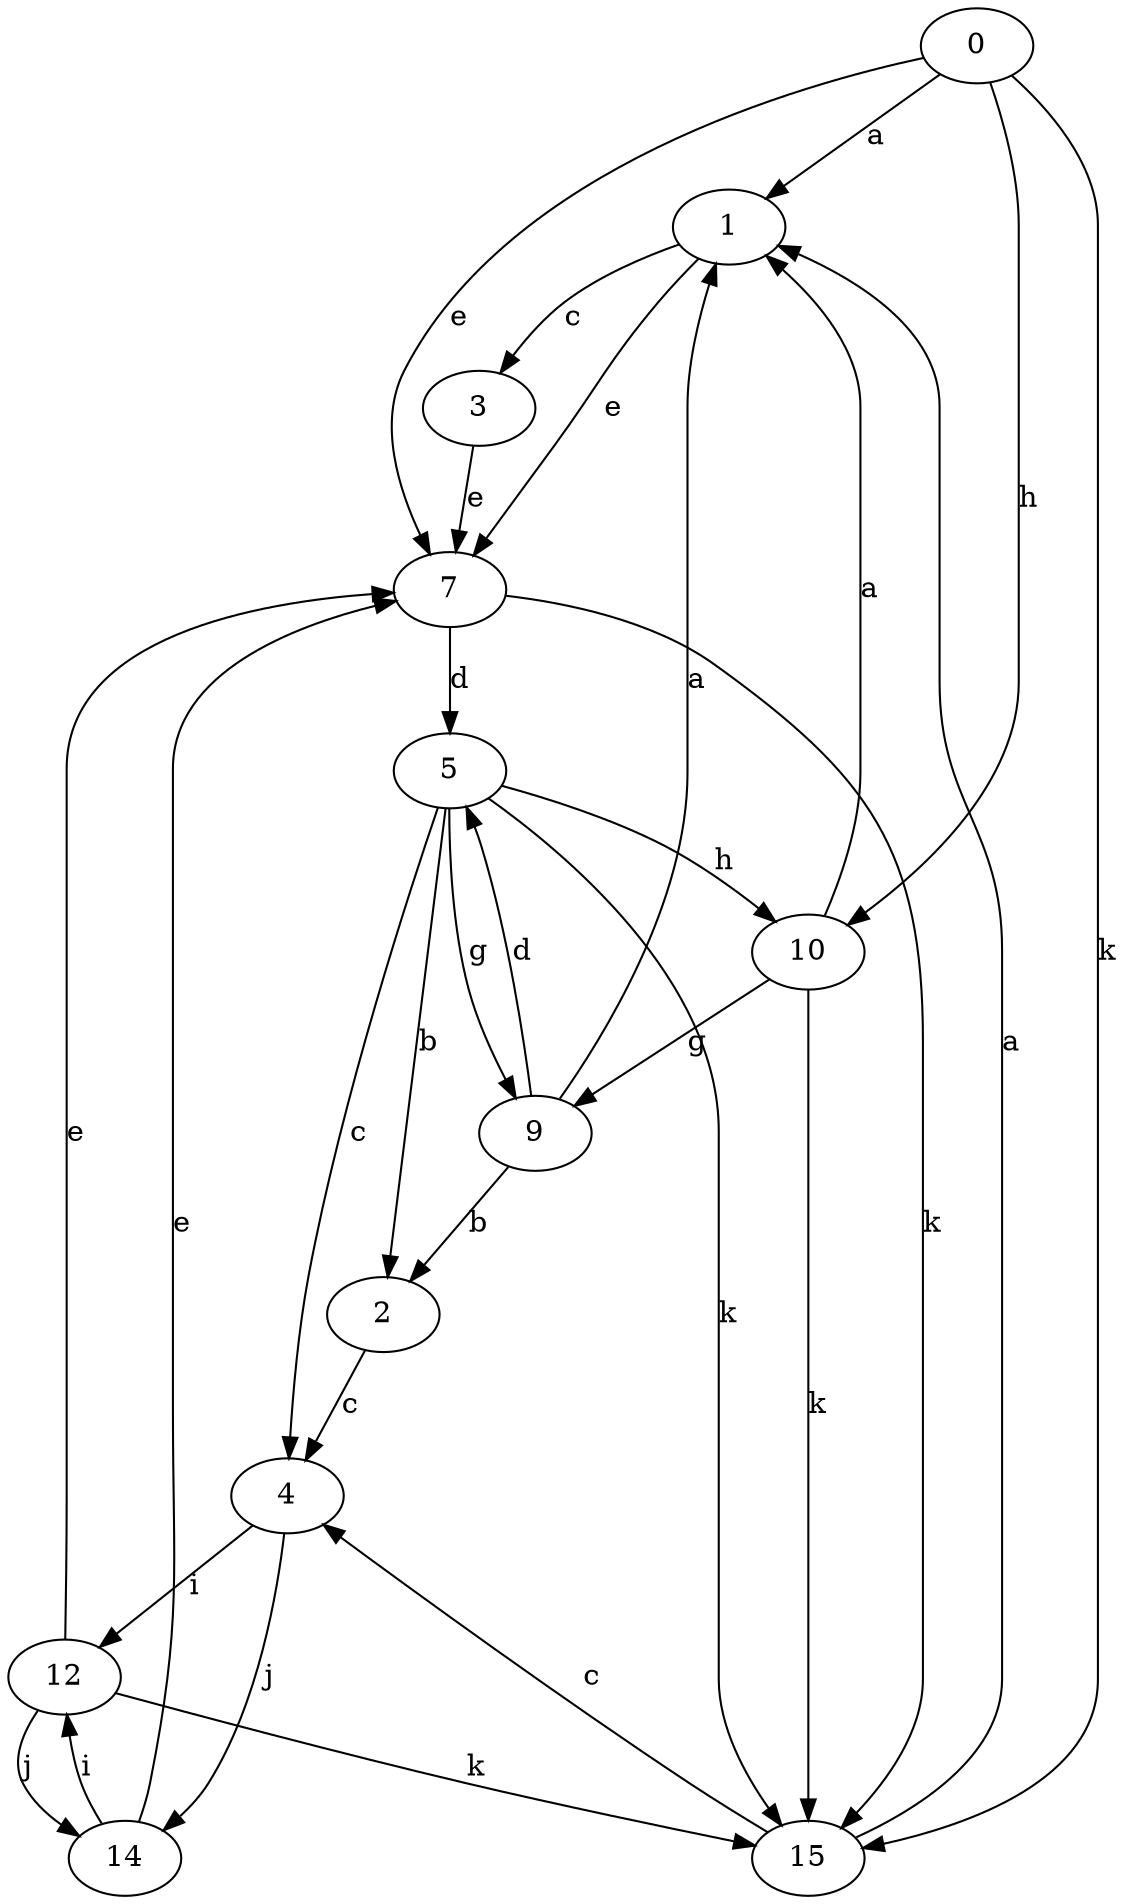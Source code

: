 strict digraph  {
0;
1;
2;
3;
4;
5;
7;
9;
10;
12;
14;
15;
0 -> 1  [label=a];
0 -> 7  [label=e];
0 -> 10  [label=h];
0 -> 15  [label=k];
1 -> 3  [label=c];
1 -> 7  [label=e];
2 -> 4  [label=c];
3 -> 7  [label=e];
4 -> 12  [label=i];
4 -> 14  [label=j];
5 -> 2  [label=b];
5 -> 4  [label=c];
5 -> 9  [label=g];
5 -> 10  [label=h];
5 -> 15  [label=k];
7 -> 5  [label=d];
7 -> 15  [label=k];
9 -> 1  [label=a];
9 -> 2  [label=b];
9 -> 5  [label=d];
10 -> 1  [label=a];
10 -> 9  [label=g];
10 -> 15  [label=k];
12 -> 7  [label=e];
12 -> 14  [label=j];
12 -> 15  [label=k];
14 -> 7  [label=e];
14 -> 12  [label=i];
15 -> 1  [label=a];
15 -> 4  [label=c];
}
